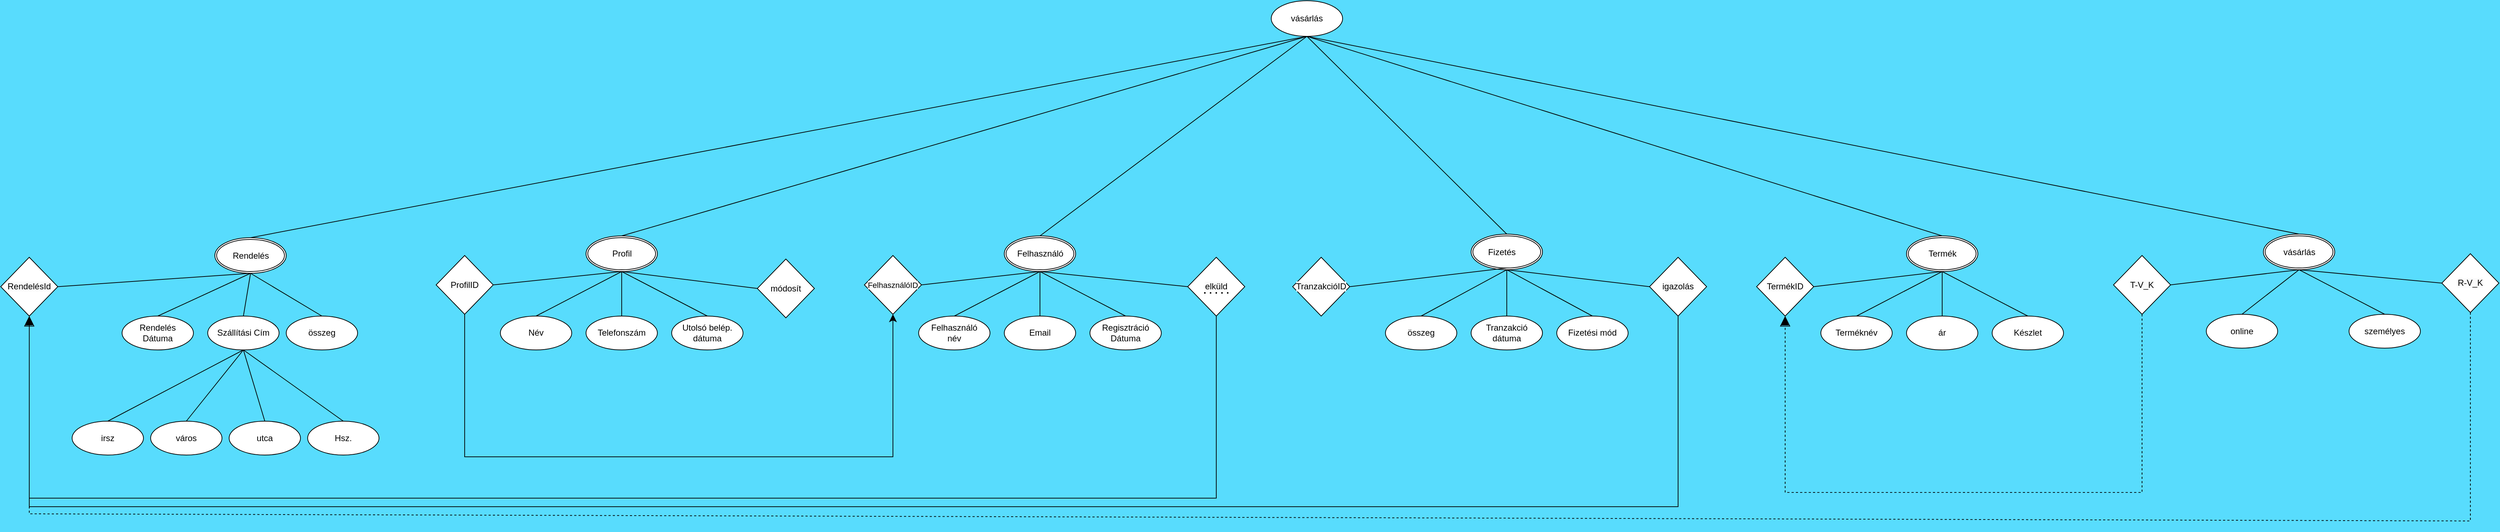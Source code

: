 <mxfile version="22.1.11" type="device">
  <diagram name="1 oldal" id="pgkRkJxASulF3byJW5MB">
    <mxGraphModel dx="3827" dy="1640" grid="1" gridSize="10" guides="1" tooltips="1" connect="1" arrows="1" fold="1" page="1" pageScale="1" pageWidth="827" pageHeight="1169" background="#58dcfd" math="0" shadow="0">
      <root>
        <mxCell id="0" />
        <mxCell id="1" parent="0" />
        <mxCell id="olo7srcj-zzZvN0HR29w-1" value="vásárlás" style="ellipse;whiteSpace=wrap;html=1;" parent="1" vertex="1">
          <mxGeometry x="990" y="170" width="100" height="50" as="geometry" />
        </mxCell>
        <mxCell id="olo7srcj-zzZvN0HR29w-6" value="" style="ellipse;whiteSpace=wrap;html=1;" parent="1" vertex="1">
          <mxGeometry x="2380" y="497.5" width="100" height="50" as="geometry" />
        </mxCell>
        <mxCell id="olo7srcj-zzZvN0HR29w-7" value="vásárlás" style="ellipse;whiteSpace=wrap;html=1;" parent="1" vertex="1">
          <mxGeometry x="2382.5" y="500" width="95" height="45" as="geometry" />
        </mxCell>
        <mxCell id="olo7srcj-zzZvN0HR29w-14" value="" style="endArrow=none;html=1;rounded=0;entryX=0.5;entryY=1;entryDx=0;entryDy=0;exitX=0.5;exitY=0;exitDx=0;exitDy=0;" parent="1" source="olo7srcj-zzZvN0HR29w-2" target="olo7srcj-zzZvN0HR29w-1" edge="1">
          <mxGeometry width="50" height="50" relative="1" as="geometry">
            <mxPoint x="-410" y="490" as="sourcePoint" />
            <mxPoint x="80" y="420" as="targetPoint" />
          </mxGeometry>
        </mxCell>
        <mxCell id="olo7srcj-zzZvN0HR29w-15" value="" style="group" parent="1" vertex="1" connectable="0">
          <mxGeometry x="-490" y="502.5" width="100" height="50" as="geometry" />
        </mxCell>
        <mxCell id="olo7srcj-zzZvN0HR29w-2" value="" style="ellipse;whiteSpace=wrap;html=1;" parent="olo7srcj-zzZvN0HR29w-15" vertex="1">
          <mxGeometry width="100" height="50" as="geometry" />
        </mxCell>
        <mxCell id="olo7srcj-zzZvN0HR29w-3" value="Rendelés" style="ellipse;whiteSpace=wrap;html=1;" parent="olo7srcj-zzZvN0HR29w-15" vertex="1">
          <mxGeometry x="2.5" y="2.5" width="95" height="45" as="geometry" />
        </mxCell>
        <mxCell id="olo7srcj-zzZvN0HR29w-16" value="" style="group" parent="1" vertex="1" connectable="0">
          <mxGeometry x="616" y="500" width="100" height="50" as="geometry" />
        </mxCell>
        <mxCell id="olo7srcj-zzZvN0HR29w-4" value="" style="ellipse;whiteSpace=wrap;html=1;" parent="olo7srcj-zzZvN0HR29w-16" vertex="1">
          <mxGeometry width="100" height="50" as="geometry" />
        </mxCell>
        <mxCell id="olo7srcj-zzZvN0HR29w-5" value="Felhasználó" style="ellipse;whiteSpace=wrap;html=1;" parent="olo7srcj-zzZvN0HR29w-16" vertex="1">
          <mxGeometry x="2.5" y="2.5" width="95" height="45" as="geometry" />
        </mxCell>
        <mxCell id="olo7srcj-zzZvN0HR29w-17" value="" style="group" parent="1" vertex="1" connectable="0">
          <mxGeometry x="30" y="500" width="100" height="50" as="geometry" />
        </mxCell>
        <mxCell id="olo7srcj-zzZvN0HR29w-8" value="" style="ellipse;whiteSpace=wrap;html=1;" parent="olo7srcj-zzZvN0HR29w-17" vertex="1">
          <mxGeometry width="100" height="50" as="geometry" />
        </mxCell>
        <mxCell id="olo7srcj-zzZvN0HR29w-9" value="Profil" style="ellipse;whiteSpace=wrap;html=1;" parent="olo7srcj-zzZvN0HR29w-17" vertex="1">
          <mxGeometry x="2.5" y="2.5" width="95" height="45" as="geometry" />
        </mxCell>
        <mxCell id="olo7srcj-zzZvN0HR29w-18" value="" style="group" parent="1" vertex="1" connectable="0">
          <mxGeometry x="1270" y="497.5" width="100" height="50" as="geometry" />
        </mxCell>
        <mxCell id="olo7srcj-zzZvN0HR29w-10" value="" style="ellipse;whiteSpace=wrap;html=1;" parent="olo7srcj-zzZvN0HR29w-18" vertex="1">
          <mxGeometry width="100" height="50" as="geometry" />
        </mxCell>
        <mxCell id="olo7srcj-zzZvN0HR29w-11" value="Fizetés&lt;span style=&quot;white-space: pre;&quot;&gt;&#x9;&lt;/span&gt;" style="ellipse;whiteSpace=wrap;html=1;" parent="olo7srcj-zzZvN0HR29w-18" vertex="1">
          <mxGeometry x="2.5" y="2.5" width="95" height="45" as="geometry" />
        </mxCell>
        <mxCell id="olo7srcj-zzZvN0HR29w-19" value="" style="group" parent="1" vertex="1" connectable="0">
          <mxGeometry x="1880" y="500" width="100" height="50" as="geometry" />
        </mxCell>
        <mxCell id="olo7srcj-zzZvN0HR29w-12" value="" style="ellipse;whiteSpace=wrap;html=1;" parent="olo7srcj-zzZvN0HR29w-19" vertex="1">
          <mxGeometry width="100" height="50" as="geometry" />
        </mxCell>
        <mxCell id="olo7srcj-zzZvN0HR29w-13" value="Termék" style="ellipse;whiteSpace=wrap;html=1;" parent="olo7srcj-zzZvN0HR29w-19" vertex="1">
          <mxGeometry x="2.5" y="2.5" width="95" height="45" as="geometry" />
        </mxCell>
        <mxCell id="olo7srcj-zzZvN0HR29w-21" value="&lt;br&gt;&lt;span style=&quot;color: rgb(0, 0, 0); font-family: Helvetica; font-size: 12px; font-style: normal; font-variant-ligatures: normal; font-variant-caps: normal; font-weight: 400; letter-spacing: normal; orphans: 2; text-align: center; text-indent: 0px; text-transform: none; widows: 2; word-spacing: 0px; -webkit-text-stroke-width: 0px; background-color: rgb(251, 251, 251); text-decoration-thickness: initial; text-decoration-style: initial; text-decoration-color: initial; float: none; display: inline !important;&quot;&gt;RendelésId&lt;br&gt;&lt;br&gt;&lt;/span&gt;" style="rhombus;whiteSpace=wrap;html=1;" parent="1" vertex="1">
          <mxGeometry x="-790" y="530" width="80" height="82.5" as="geometry" />
        </mxCell>
        <mxCell id="olo7srcj-zzZvN0HR29w-28" value="Felhasználó&lt;br&gt;név" style="ellipse;whiteSpace=wrap;html=1;" parent="1" vertex="1">
          <mxGeometry x="496" y="612.5" width="100" height="47.5" as="geometry" />
        </mxCell>
        <mxCell id="olo7srcj-zzZvN0HR29w-29" value="Rendelés&lt;br&gt;Dátuma" style="ellipse;whiteSpace=wrap;html=1;" parent="1" vertex="1">
          <mxGeometry x="-620" y="612.5" width="100" height="47.5" as="geometry" />
        </mxCell>
        <mxCell id="olo7srcj-zzZvN0HR29w-30" value="összeg" style="ellipse;whiteSpace=wrap;html=1;" parent="1" vertex="1">
          <mxGeometry x="-390" y="612.5" width="100" height="47.5" as="geometry" />
        </mxCell>
        <mxCell id="olo7srcj-zzZvN0HR29w-31" value="Szállítási Cím" style="ellipse;whiteSpace=wrap;html=1;" parent="1" vertex="1">
          <mxGeometry x="-500" y="612.5" width="100" height="47.5" as="geometry" />
        </mxCell>
        <mxCell id="olo7srcj-zzZvN0HR29w-35" value="" style="endArrow=none;html=1;rounded=0;exitX=0.5;exitY=0;exitDx=0;exitDy=0;entryX=0.5;entryY=1;entryDx=0;entryDy=0;" parent="1" source="olo7srcj-zzZvN0HR29w-29" target="olo7srcj-zzZvN0HR29w-2" edge="1">
          <mxGeometry width="50" height="50" relative="1" as="geometry">
            <mxPoint x="-240" y="610" as="sourcePoint" />
            <mxPoint x="-460" y="560" as="targetPoint" />
          </mxGeometry>
        </mxCell>
        <mxCell id="olo7srcj-zzZvN0HR29w-36" value="" style="endArrow=none;html=1;rounded=0;exitX=0.5;exitY=0;exitDx=0;exitDy=0;entryX=0.5;entryY=1;entryDx=0;entryDy=0;" parent="1" source="olo7srcj-zzZvN0HR29w-31" target="olo7srcj-zzZvN0HR29w-2" edge="1">
          <mxGeometry width="50" height="50" relative="1" as="geometry">
            <mxPoint x="-240" y="610" as="sourcePoint" />
            <mxPoint x="-460" y="560" as="targetPoint" />
          </mxGeometry>
        </mxCell>
        <mxCell id="olo7srcj-zzZvN0HR29w-37" value="" style="endArrow=none;html=1;rounded=0;exitX=0.5;exitY=0;exitDx=0;exitDy=0;entryX=0.5;entryY=1;entryDx=0;entryDy=0;" parent="1" source="olo7srcj-zzZvN0HR29w-30" target="olo7srcj-zzZvN0HR29w-2" edge="1">
          <mxGeometry width="50" height="50" relative="1" as="geometry">
            <mxPoint x="-240" y="610" as="sourcePoint" />
            <mxPoint x="-190" y="560" as="targetPoint" />
          </mxGeometry>
        </mxCell>
        <mxCell id="olo7srcj-zzZvN0HR29w-38" value="&lt;font style=&quot;font-size: 11px;&quot;&gt;&lt;br&gt;&lt;/font&gt;&lt;span style=&quot;color: rgb(0, 0, 0); font-family: Helvetica; font-style: normal; font-variant-ligatures: normal; font-variant-caps: normal; font-weight: 400; letter-spacing: normal; orphans: 2; text-align: center; text-indent: 0px; text-transform: none; widows: 2; word-spacing: 0px; -webkit-text-stroke-width: 0px; background-color: rgb(251, 251, 251); text-decoration-thickness: initial; text-decoration-style: initial; text-decoration-color: initial; float: none; display: inline !important; font-size: 11px;&quot;&gt;&lt;font style=&quot;font-size: 11px;&quot;&gt;FelhasználóID&lt;br&gt;&lt;/font&gt;&lt;br&gt;&lt;/span&gt;" style="rhombus;whiteSpace=wrap;html=1;" parent="1" vertex="1">
          <mxGeometry x="420" y="527.5" width="80" height="82.5" as="geometry" />
        </mxCell>
        <mxCell id="olo7srcj-zzZvN0HR29w-42" value="Email" style="ellipse;whiteSpace=wrap;html=1;" parent="1" vertex="1">
          <mxGeometry x="616" y="612.5" width="100" height="47.5" as="geometry" />
        </mxCell>
        <mxCell id="olo7srcj-zzZvN0HR29w-43" value="Regisztráció&lt;br&gt;Dátuma" style="ellipse;whiteSpace=wrap;html=1;" parent="1" vertex="1">
          <mxGeometry x="736" y="612.5" width="100" height="47.5" as="geometry" />
        </mxCell>
        <mxCell id="olo7srcj-zzZvN0HR29w-44" value="Név" style="ellipse;whiteSpace=wrap;html=1;" parent="1" vertex="1">
          <mxGeometry x="-90" y="612.5" width="100" height="47.5" as="geometry" />
        </mxCell>
        <mxCell id="olo7srcj-zzZvN0HR29w-45" value="&lt;span style=&quot;color: rgb(0, 0, 0); font-family: Helvetica; font-size: 12px; font-style: normal; font-variant-ligatures: normal; font-variant-caps: normal; font-weight: 400; letter-spacing: normal; orphans: 2; text-align: center; text-indent: 0px; text-transform: none; widows: 2; word-spacing: 0px; -webkit-text-stroke-width: 0px; background-color: rgb(251, 251, 251); text-decoration-thickness: initial; text-decoration-style: initial; text-decoration-color: initial; float: none; display: inline !important;&quot;&gt;ProfilID&lt;br&gt;&lt;/span&gt;" style="rhombus;whiteSpace=wrap;html=1;" parent="1" vertex="1">
          <mxGeometry x="-180" y="527.5" width="80" height="82.5" as="geometry" />
        </mxCell>
        <mxCell id="olo7srcj-zzZvN0HR29w-46" value="Utolsó belép.&lt;br&gt;dátuma" style="ellipse;whiteSpace=wrap;html=1;" parent="1" vertex="1">
          <mxGeometry x="150" y="612.5" width="100" height="47.5" as="geometry" />
        </mxCell>
        <mxCell id="olo7srcj-zzZvN0HR29w-47" value="Telefonszám" style="ellipse;whiteSpace=wrap;html=1;" parent="1" vertex="1">
          <mxGeometry x="30" y="612.5" width="100" height="47.5" as="geometry" />
        </mxCell>
        <mxCell id="olo7srcj-zzZvN0HR29w-48" value="&lt;span style=&quot;color: rgb(0, 0, 0); font-family: Helvetica; font-size: 12px; font-style: normal; font-variant-ligatures: normal; font-variant-caps: normal; font-weight: 400; letter-spacing: normal; orphans: 2; text-align: center; text-indent: 0px; text-transform: none; widows: 2; word-spacing: 0px; -webkit-text-stroke-width: 0px; background-color: rgb(251, 251, 251); text-decoration-thickness: initial; text-decoration-style: initial; text-decoration-color: initial; float: none; display: inline !important;&quot;&gt;TranzakcióID&lt;br&gt;&lt;/span&gt;" style="rhombus;whiteSpace=wrap;html=1;" parent="1" vertex="1">
          <mxGeometry x="1020" y="530" width="80" height="82.5" as="geometry" />
        </mxCell>
        <mxCell id="olo7srcj-zzZvN0HR29w-49" value="&lt;span style=&quot;color: rgb(0, 0, 0); font-family: Helvetica; font-size: 12px; font-style: normal; font-variant-ligatures: normal; font-variant-caps: normal; font-weight: 400; letter-spacing: normal; orphans: 2; text-align: center; text-indent: 0px; text-transform: none; widows: 2; word-spacing: 0px; -webkit-text-stroke-width: 0px; background-color: rgb(251, 251, 251); text-decoration-thickness: initial; text-decoration-style: initial; text-decoration-color: initial; float: none; display: inline !important;&quot;&gt;TermékID&lt;br&gt;&lt;/span&gt;" style="rhombus;whiteSpace=wrap;html=1;" parent="1" vertex="1">
          <mxGeometry x="1670" y="530" width="80" height="82.5" as="geometry" />
        </mxCell>
        <mxCell id="olo7srcj-zzZvN0HR29w-50" value="&lt;span style=&quot;color: rgb(0, 0, 0); font-family: Helvetica; font-size: 12px; font-style: normal; font-variant-ligatures: normal; font-variant-caps: normal; font-weight: 400; letter-spacing: normal; orphans: 2; text-align: center; text-indent: 0px; text-transform: none; widows: 2; word-spacing: 0px; -webkit-text-stroke-width: 0px; background-color: rgb(251, 251, 251); text-decoration-thickness: initial; text-decoration-style: initial; text-decoration-color: initial; float: none; display: inline !important;&quot;&gt;T-V_K&lt;br&gt;&lt;/span&gt;" style="rhombus;whiteSpace=wrap;html=1;" parent="1" vertex="1">
          <mxGeometry x="2170" y="527.5" width="80" height="82.5" as="geometry" />
        </mxCell>
        <mxCell id="olo7srcj-zzZvN0HR29w-51" value="összeg" style="ellipse;whiteSpace=wrap;html=1;" parent="1" vertex="1">
          <mxGeometry x="1150" y="612.5" width="100" height="47.5" as="geometry" />
        </mxCell>
        <mxCell id="olo7srcj-zzZvN0HR29w-52" value="Fizetési mód" style="ellipse;whiteSpace=wrap;html=1;" parent="1" vertex="1">
          <mxGeometry x="1390" y="612.5" width="100" height="47.5" as="geometry" />
        </mxCell>
        <mxCell id="olo7srcj-zzZvN0HR29w-53" value="Tranzakció&lt;br&gt;dátuma" style="ellipse;whiteSpace=wrap;html=1;" parent="1" vertex="1">
          <mxGeometry x="1270" y="612.5" width="100" height="47.5" as="geometry" />
        </mxCell>
        <mxCell id="olo7srcj-zzZvN0HR29w-54" value="Terméknév" style="ellipse;whiteSpace=wrap;html=1;" parent="1" vertex="1">
          <mxGeometry x="1760" y="612.5" width="100" height="47.5" as="geometry" />
        </mxCell>
        <mxCell id="olo7srcj-zzZvN0HR29w-55" value="Készlet" style="ellipse;whiteSpace=wrap;html=1;" parent="1" vertex="1">
          <mxGeometry x="2000" y="612.5" width="100" height="47.5" as="geometry" />
        </mxCell>
        <mxCell id="olo7srcj-zzZvN0HR29w-56" value="ár" style="ellipse;whiteSpace=wrap;html=1;" parent="1" vertex="1">
          <mxGeometry x="1880" y="612.5" width="100" height="47.5" as="geometry" />
        </mxCell>
        <mxCell id="olo7srcj-zzZvN0HR29w-58" value="személyes" style="ellipse;whiteSpace=wrap;html=1;" parent="1" vertex="1">
          <mxGeometry x="2500" y="610" width="100" height="47.5" as="geometry" />
        </mxCell>
        <mxCell id="olo7srcj-zzZvN0HR29w-59" value="online" style="ellipse;whiteSpace=wrap;html=1;" parent="1" vertex="1">
          <mxGeometry x="2300" y="610" width="100" height="47.5" as="geometry" />
        </mxCell>
        <mxCell id="olo7srcj-zzZvN0HR29w-60" value="irsz" style="ellipse;whiteSpace=wrap;html=1;" parent="1" vertex="1">
          <mxGeometry x="-690" y="760" width="100" height="47.5" as="geometry" />
        </mxCell>
        <mxCell id="olo7srcj-zzZvN0HR29w-61" value="város" style="ellipse;whiteSpace=wrap;html=1;" parent="1" vertex="1">
          <mxGeometry x="-580" y="760" width="100" height="47.5" as="geometry" />
        </mxCell>
        <mxCell id="olo7srcj-zzZvN0HR29w-62" value="utca" style="ellipse;whiteSpace=wrap;html=1;" parent="1" vertex="1">
          <mxGeometry x="-470" y="760" width="100" height="47.5" as="geometry" />
        </mxCell>
        <mxCell id="olo7srcj-zzZvN0HR29w-64" value="" style="endArrow=none;html=1;rounded=0;exitX=0.5;exitY=0;exitDx=0;exitDy=0;entryX=0.5;entryY=1;entryDx=0;entryDy=0;" parent="1" source="olo7srcj-zzZvN0HR29w-60" target="olo7srcj-zzZvN0HR29w-31" edge="1">
          <mxGeometry width="50" height="50" relative="1" as="geometry">
            <mxPoint x="-410" y="660" as="sourcePoint" />
            <mxPoint x="-360" y="610" as="targetPoint" />
          </mxGeometry>
        </mxCell>
        <mxCell id="olo7srcj-zzZvN0HR29w-65" value="" style="endArrow=none;html=1;rounded=0;exitX=0.5;exitY=0;exitDx=0;exitDy=0;entryX=0.5;entryY=1;entryDx=0;entryDy=0;" parent="1" source="olo7srcj-zzZvN0HR29w-61" target="olo7srcj-zzZvN0HR29w-31" edge="1">
          <mxGeometry width="50" height="50" relative="1" as="geometry">
            <mxPoint x="-550" y="770" as="sourcePoint" />
            <mxPoint x="-440" y="670" as="targetPoint" />
          </mxGeometry>
        </mxCell>
        <mxCell id="olo7srcj-zzZvN0HR29w-66" value="" style="endArrow=none;html=1;rounded=0;exitX=0.5;exitY=0;exitDx=0;exitDy=0;entryX=0.5;entryY=1;entryDx=0;entryDy=0;" parent="1" source="olo7srcj-zzZvN0HR29w-62" target="olo7srcj-zzZvN0HR29w-31" edge="1">
          <mxGeometry width="50" height="50" relative="1" as="geometry">
            <mxPoint x="-540" y="780" as="sourcePoint" />
            <mxPoint x="-430" y="680" as="targetPoint" />
          </mxGeometry>
        </mxCell>
        <mxCell id="olo7srcj-zzZvN0HR29w-67" value="Hsz." style="ellipse;whiteSpace=wrap;html=1;" parent="1" vertex="1">
          <mxGeometry x="-360" y="760" width="100" height="47.5" as="geometry" />
        </mxCell>
        <mxCell id="olo7srcj-zzZvN0HR29w-68" value="" style="endArrow=none;html=1;rounded=0;exitX=0.5;exitY=0;exitDx=0;exitDy=0;entryX=0.5;entryY=1;entryDx=0;entryDy=0;" parent="1" source="olo7srcj-zzZvN0HR29w-67" target="olo7srcj-zzZvN0HR29w-31" edge="1">
          <mxGeometry width="50" height="50" relative="1" as="geometry">
            <mxPoint x="-390" y="770" as="sourcePoint" />
            <mxPoint x="-440" y="670" as="targetPoint" />
          </mxGeometry>
        </mxCell>
        <mxCell id="olo7srcj-zzZvN0HR29w-71" value="&lt;span style=&quot;color: rgb(0, 0, 0); font-family: Helvetica; font-style: normal; font-variant-ligatures: normal; font-variant-caps: normal; font-weight: 400; letter-spacing: normal; orphans: 2; text-align: center; text-indent: 0px; text-transform: none; widows: 2; word-spacing: 0px; -webkit-text-stroke-width: 0px; background-color: rgb(251, 251, 251); text-decoration-thickness: initial; text-decoration-style: initial; text-decoration-color: initial; float: none; display: inline !important;&quot;&gt;&lt;font style=&quot;font-size: 12px;&quot;&gt;elküld&lt;/font&gt;&lt;br&gt;&lt;/span&gt;" style="rhombus;whiteSpace=wrap;html=1;" parent="1" vertex="1">
          <mxGeometry x="873" y="530" width="80" height="82.5" as="geometry" />
        </mxCell>
        <mxCell id="olo7srcj-zzZvN0HR29w-72" value="" style="endArrow=none;dashed=1;html=1;dashPattern=1 3;strokeWidth=2;rounded=0;" parent="1" edge="1">
          <mxGeometry width="50" height="50" relative="1" as="geometry">
            <mxPoint x="896" y="580" as="sourcePoint" />
            <mxPoint x="936" y="580" as="targetPoint" />
          </mxGeometry>
        </mxCell>
        <mxCell id="olo7srcj-zzZvN0HR29w-81" value="&lt;span style=&quot;color: rgb(0, 0, 0); font-family: Helvetica; font-size: 12px; font-style: normal; font-variant-ligatures: normal; font-variant-caps: normal; font-weight: 400; letter-spacing: normal; orphans: 2; text-align: center; text-indent: 0px; text-transform: none; widows: 2; word-spacing: 0px; -webkit-text-stroke-width: 0px; background-color: rgb(251, 251, 251); text-decoration-thickness: initial; text-decoration-style: initial; text-decoration-color: initial; float: none; display: inline !important;&quot;&gt;módosít&lt;br&gt;&lt;/span&gt;" style="rhombus;whiteSpace=wrap;html=1;" parent="1" vertex="1">
          <mxGeometry x="270" y="532.5" width="80" height="82.5" as="geometry" />
        </mxCell>
        <mxCell id="olo7srcj-zzZvN0HR29w-82" value="&lt;span style=&quot;color: rgb(0, 0, 0); font-family: Helvetica; font-size: 12px; font-style: normal; font-variant-ligatures: normal; font-variant-caps: normal; font-weight: 400; letter-spacing: normal; orphans: 2; text-align: center; text-indent: 0px; text-transform: none; widows: 2; word-spacing: 0px; -webkit-text-stroke-width: 0px; background-color: rgb(251, 251, 251); text-decoration-thickness: initial; text-decoration-style: initial; text-decoration-color: initial; float: none; display: inline !important;&quot;&gt;igazolás&lt;br&gt;&lt;/span&gt;" style="rhombus;whiteSpace=wrap;html=1;" parent="1" vertex="1">
          <mxGeometry x="1520" y="530" width="80" height="82.5" as="geometry" />
        </mxCell>
        <mxCell id="olo7srcj-zzZvN0HR29w-90" value="&lt;span style=&quot;color: rgb(0, 0, 0); font-family: Helvetica; font-size: 12px; font-style: normal; font-variant-ligatures: normal; font-variant-caps: normal; font-weight: 400; letter-spacing: normal; orphans: 2; text-align: center; text-indent: 0px; text-transform: none; widows: 2; word-spacing: 0px; -webkit-text-stroke-width: 0px; background-color: rgb(251, 251, 251); text-decoration-thickness: initial; text-decoration-style: initial; text-decoration-color: initial; float: none; display: inline !important;&quot;&gt;R-V_K&lt;br&gt;&lt;/span&gt;" style="rhombus;whiteSpace=wrap;html=1;" parent="1" vertex="1">
          <mxGeometry x="2630" y="525" width="80" height="82.5" as="geometry" />
        </mxCell>
        <mxCell id="91hIzFVoFFnTv9ieOb-T-2" value="" style="endArrow=block;dashed=1;endFill=0;endSize=12;html=1;rounded=0;entryX=0.5;entryY=1;entryDx=0;entryDy=0;exitX=0.5;exitY=1;exitDx=0;exitDy=0;" parent="1" source="olo7srcj-zzZvN0HR29w-90" target="olo7srcj-zzZvN0HR29w-21" edge="1">
          <mxGeometry width="160" relative="1" as="geometry">
            <mxPoint x="1570" y="623" as="sourcePoint" />
            <mxPoint x="-740" y="623" as="targetPoint" />
            <Array as="points">
              <mxPoint x="2670" y="900" />
              <mxPoint x="-750" y="890" />
            </Array>
          </mxGeometry>
        </mxCell>
        <mxCell id="91hIzFVoFFnTv9ieOb-T-3" value="" style="endArrow=block;dashed=1;endFill=0;endSize=12;html=1;rounded=0;exitX=0.5;exitY=1;exitDx=0;exitDy=0;entryX=0.5;entryY=1;entryDx=0;entryDy=0;" parent="1" source="olo7srcj-zzZvN0HR29w-50" target="olo7srcj-zzZvN0HR29w-49" edge="1">
          <mxGeometry width="160" relative="1" as="geometry">
            <mxPoint x="923" y="623" as="sourcePoint" />
            <mxPoint x="770" y="700" as="targetPoint" />
            <Array as="points">
              <mxPoint x="2210" y="860" />
              <mxPoint x="1710" y="860" />
            </Array>
          </mxGeometry>
        </mxCell>
        <mxCell id="91hIzFVoFFnTv9ieOb-T-8" value="" style="endArrow=none;html=1;rounded=0;exitX=1;exitY=0.5;exitDx=0;exitDy=0;entryX=0.5;entryY=1;entryDx=0;entryDy=0;" parent="1" source="olo7srcj-zzZvN0HR29w-21" target="olo7srcj-zzZvN0HR29w-2" edge="1">
          <mxGeometry width="50" height="50" relative="1" as="geometry">
            <mxPoint x="-560" y="623" as="sourcePoint" />
            <mxPoint x="-450" y="560" as="targetPoint" />
          </mxGeometry>
        </mxCell>
        <mxCell id="91hIzFVoFFnTv9ieOb-T-9" value="" style="endArrow=none;html=1;rounded=0;exitX=1;exitY=0.5;exitDx=0;exitDy=0;entryX=0.5;entryY=1;entryDx=0;entryDy=0;" parent="1" source="olo7srcj-zzZvN0HR29w-45" target="olo7srcj-zzZvN0HR29w-8" edge="1">
          <mxGeometry width="50" height="50" relative="1" as="geometry">
            <mxPoint x="-700" y="581" as="sourcePoint" />
            <mxPoint x="-430" y="563" as="targetPoint" />
          </mxGeometry>
        </mxCell>
        <mxCell id="91hIzFVoFFnTv9ieOb-T-10" value="" style="endArrow=none;html=1;rounded=0;exitX=0.5;exitY=0;exitDx=0;exitDy=0;entryX=0.5;entryY=1;entryDx=0;entryDy=0;" parent="1" source="olo7srcj-zzZvN0HR29w-44" target="olo7srcj-zzZvN0HR29w-8" edge="1">
          <mxGeometry width="50" height="50" relative="1" as="geometry">
            <mxPoint x="-90" y="579" as="sourcePoint" />
            <mxPoint x="90" y="560" as="targetPoint" />
          </mxGeometry>
        </mxCell>
        <mxCell id="91hIzFVoFFnTv9ieOb-T-11" value="" style="endArrow=none;html=1;rounded=0;exitX=0.5;exitY=0;exitDx=0;exitDy=0;entryX=0.5;entryY=1;entryDx=0;entryDy=0;" parent="1" source="olo7srcj-zzZvN0HR29w-47" target="olo7srcj-zzZvN0HR29w-8" edge="1">
          <mxGeometry width="50" height="50" relative="1" as="geometry">
            <mxPoint x="-30" y="623" as="sourcePoint" />
            <mxPoint x="90" y="560" as="targetPoint" />
          </mxGeometry>
        </mxCell>
        <mxCell id="91hIzFVoFFnTv9ieOb-T-12" value="" style="endArrow=none;html=1;rounded=0;exitX=0.5;exitY=0;exitDx=0;exitDy=0;entryX=0.5;entryY=1;entryDx=0;entryDy=0;" parent="1" source="olo7srcj-zzZvN0HR29w-46" target="olo7srcj-zzZvN0HR29w-8" edge="1">
          <mxGeometry width="50" height="50" relative="1" as="geometry">
            <mxPoint x="90" y="623" as="sourcePoint" />
            <mxPoint x="90" y="560" as="targetPoint" />
          </mxGeometry>
        </mxCell>
        <mxCell id="91hIzFVoFFnTv9ieOb-T-13" value="" style="endArrow=none;html=1;rounded=0;exitX=0;exitY=0.5;exitDx=0;exitDy=0;entryX=0.5;entryY=1;entryDx=0;entryDy=0;" parent="1" source="olo7srcj-zzZvN0HR29w-81" target="olo7srcj-zzZvN0HR29w-8" edge="1">
          <mxGeometry width="50" height="50" relative="1" as="geometry">
            <mxPoint x="210" y="623" as="sourcePoint" />
            <mxPoint x="90" y="560" as="targetPoint" />
          </mxGeometry>
        </mxCell>
        <mxCell id="91hIzFVoFFnTv9ieOb-T-14" value="" style="endArrow=none;html=1;rounded=0;exitX=1;exitY=0.5;exitDx=0;exitDy=0;entryX=0.5;entryY=1;entryDx=0;entryDy=0;" parent="1" source="olo7srcj-zzZvN0HR29w-38" target="olo7srcj-zzZvN0HR29w-4" edge="1">
          <mxGeometry width="50" height="50" relative="1" as="geometry">
            <mxPoint x="220" y="633" as="sourcePoint" />
            <mxPoint x="100" y="570" as="targetPoint" />
          </mxGeometry>
        </mxCell>
        <mxCell id="91hIzFVoFFnTv9ieOb-T-15" value="" style="endArrow=none;html=1;rounded=0;exitX=0.5;exitY=0;exitDx=0;exitDy=0;entryX=0.5;entryY=1;entryDx=0;entryDy=0;" parent="1" source="olo7srcj-zzZvN0HR29w-28" target="olo7srcj-zzZvN0HR29w-4" edge="1">
          <mxGeometry width="50" height="50" relative="1" as="geometry">
            <mxPoint x="510" y="579" as="sourcePoint" />
            <mxPoint x="676" y="560" as="targetPoint" />
          </mxGeometry>
        </mxCell>
        <mxCell id="91hIzFVoFFnTv9ieOb-T-16" value="" style="endArrow=none;html=1;rounded=0;exitX=0.5;exitY=0;exitDx=0;exitDy=0;entryX=0.5;entryY=1;entryDx=0;entryDy=0;" parent="1" source="olo7srcj-zzZvN0HR29w-42" target="olo7srcj-zzZvN0HR29w-4" edge="1">
          <mxGeometry width="50" height="50" relative="1" as="geometry">
            <mxPoint x="556" y="623" as="sourcePoint" />
            <mxPoint x="676" y="560" as="targetPoint" />
          </mxGeometry>
        </mxCell>
        <mxCell id="91hIzFVoFFnTv9ieOb-T-17" value="" style="endArrow=none;html=1;rounded=0;entryX=0.5;entryY=1;entryDx=0;entryDy=0;exitX=0.5;exitY=0;exitDx=0;exitDy=0;" parent="1" source="olo7srcj-zzZvN0HR29w-43" target="olo7srcj-zzZvN0HR29w-4" edge="1">
          <mxGeometry width="50" height="50" relative="1" as="geometry">
            <mxPoint x="780" y="600" as="sourcePoint" />
            <mxPoint x="676" y="560" as="targetPoint" />
          </mxGeometry>
        </mxCell>
        <mxCell id="91hIzFVoFFnTv9ieOb-T-19" value="" style="endArrow=none;html=1;rounded=0;entryX=0.5;entryY=1;entryDx=0;entryDy=0;exitX=0;exitY=0.5;exitDx=0;exitDy=0;" parent="1" source="olo7srcj-zzZvN0HR29w-71" target="olo7srcj-zzZvN0HR29w-4" edge="1">
          <mxGeometry width="50" height="50" relative="1" as="geometry">
            <mxPoint x="796" y="623" as="sourcePoint" />
            <mxPoint x="676" y="560" as="targetPoint" />
          </mxGeometry>
        </mxCell>
        <mxCell id="91hIzFVoFFnTv9ieOb-T-20" value="" style="endArrow=none;html=1;rounded=0;entryX=0.5;entryY=1;entryDx=0;entryDy=0;exitX=0;exitY=0.5;exitDx=0;exitDy=0;" parent="1" source="olo7srcj-zzZvN0HR29w-82" target="olo7srcj-zzZvN0HR29w-10" edge="1">
          <mxGeometry width="50" height="50" relative="1" as="geometry">
            <mxPoint x="1520" y="568.5" as="sourcePoint" />
            <mxPoint x="1313" y="547.5" as="targetPoint" />
          </mxGeometry>
        </mxCell>
        <mxCell id="91hIzFVoFFnTv9ieOb-T-21" value="" style="endArrow=none;html=1;rounded=0;entryX=0.5;entryY=1;entryDx=0;entryDy=0;exitX=0.5;exitY=0;exitDx=0;exitDy=0;" parent="1" source="olo7srcj-zzZvN0HR29w-52" target="olo7srcj-zzZvN0HR29w-10" edge="1">
          <mxGeometry width="50" height="50" relative="1" as="geometry">
            <mxPoint x="1530" y="581" as="sourcePoint" />
            <mxPoint x="1330" y="558" as="targetPoint" />
          </mxGeometry>
        </mxCell>
        <mxCell id="91hIzFVoFFnTv9ieOb-T-22" value="" style="endArrow=none;html=1;rounded=0;entryX=0.5;entryY=1;entryDx=0;entryDy=0;exitX=0.5;exitY=0;exitDx=0;exitDy=0;" parent="1" source="olo7srcj-zzZvN0HR29w-53" target="olo7srcj-zzZvN0HR29w-10" edge="1">
          <mxGeometry width="50" height="50" relative="1" as="geometry">
            <mxPoint x="1450" y="623" as="sourcePoint" />
            <mxPoint x="1330" y="558" as="targetPoint" />
          </mxGeometry>
        </mxCell>
        <mxCell id="91hIzFVoFFnTv9ieOb-T-23" value="" style="endArrow=none;html=1;rounded=0;entryX=0.5;entryY=1;entryDx=0;entryDy=0;exitX=0.5;exitY=0;exitDx=0;exitDy=0;" parent="1" source="olo7srcj-zzZvN0HR29w-51" target="olo7srcj-zzZvN0HR29w-10" edge="1">
          <mxGeometry width="50" height="50" relative="1" as="geometry">
            <mxPoint x="1330" y="623" as="sourcePoint" />
            <mxPoint x="1330" y="558" as="targetPoint" />
          </mxGeometry>
        </mxCell>
        <mxCell id="91hIzFVoFFnTv9ieOb-T-24" value="" style="endArrow=none;html=1;rounded=0;entryX=0.5;entryY=1;entryDx=0;entryDy=0;exitX=0.5;exitY=0;exitDx=0;exitDy=0;" parent="1" source="olo7srcj-zzZvN0HR29w-55" target="olo7srcj-zzZvN0HR29w-12" edge="1">
          <mxGeometry width="50" height="50" relative="1" as="geometry">
            <mxPoint x="2150" y="570.5" as="sourcePoint" />
            <mxPoint x="1950" y="547.5" as="targetPoint" />
          </mxGeometry>
        </mxCell>
        <mxCell id="91hIzFVoFFnTv9ieOb-T-25" value="" style="endArrow=none;html=1;rounded=0;entryX=0.5;entryY=1;entryDx=0;entryDy=0;exitX=0.5;exitY=0;exitDx=0;exitDy=0;" parent="1" source="olo7srcj-zzZvN0HR29w-56" target="olo7srcj-zzZvN0HR29w-12" edge="1">
          <mxGeometry width="50" height="50" relative="1" as="geometry">
            <mxPoint x="2060" y="623" as="sourcePoint" />
            <mxPoint x="1960" y="557.5" as="targetPoint" />
          </mxGeometry>
        </mxCell>
        <mxCell id="91hIzFVoFFnTv9ieOb-T-26" value="" style="endArrow=none;html=1;rounded=0;entryX=0.5;entryY=1;entryDx=0;entryDy=0;exitX=0.5;exitY=0;exitDx=0;exitDy=0;" parent="1" source="olo7srcj-zzZvN0HR29w-54" target="olo7srcj-zzZvN0HR29w-12" edge="1">
          <mxGeometry width="50" height="50" relative="1" as="geometry">
            <mxPoint x="1940" y="623" as="sourcePoint" />
            <mxPoint x="1940" y="560" as="targetPoint" />
          </mxGeometry>
        </mxCell>
        <mxCell id="91hIzFVoFFnTv9ieOb-T-27" value="" style="endArrow=none;html=1;rounded=0;entryX=0.5;entryY=1;entryDx=0;entryDy=0;exitX=1;exitY=0.5;exitDx=0;exitDy=0;" parent="1" source="olo7srcj-zzZvN0HR29w-49" target="olo7srcj-zzZvN0HR29w-12" edge="1">
          <mxGeometry width="50" height="50" relative="1" as="geometry">
            <mxPoint x="1820" y="623" as="sourcePoint" />
            <mxPoint x="1940" y="560" as="targetPoint" />
          </mxGeometry>
        </mxCell>
        <mxCell id="91hIzFVoFFnTv9ieOb-T-28" value="" style="endArrow=none;html=1;rounded=0;entryX=0.5;entryY=1;entryDx=0;entryDy=0;exitX=0.5;exitY=0;exitDx=0;exitDy=0;" parent="1" source="olo7srcj-zzZvN0HR29w-58" target="olo7srcj-zzZvN0HR29w-6" edge="1">
          <mxGeometry width="50" height="50" relative="1" as="geometry">
            <mxPoint x="2550" y="607.5" as="sourcePoint" />
            <mxPoint x="2430" y="550" as="targetPoint" />
          </mxGeometry>
        </mxCell>
        <mxCell id="91hIzFVoFFnTv9ieOb-T-29" value="" style="endArrow=none;html=1;rounded=0;exitX=0.5;exitY=0;exitDx=0;exitDy=0;entryX=0.5;entryY=1;entryDx=0;entryDy=0;" parent="1" source="olo7srcj-zzZvN0HR29w-59" target="olo7srcj-zzZvN0HR29w-6" edge="1">
          <mxGeometry width="50" height="50" relative="1" as="geometry">
            <mxPoint x="2560" y="620.5" as="sourcePoint" />
            <mxPoint x="2430" y="547.5" as="targetPoint" />
          </mxGeometry>
        </mxCell>
        <mxCell id="91hIzFVoFFnTv9ieOb-T-30" value="" style="endArrow=none;html=1;rounded=0;exitX=1;exitY=0.5;exitDx=0;exitDy=0;entryX=0.5;entryY=1;entryDx=0;entryDy=0;" parent="1" source="olo7srcj-zzZvN0HR29w-50" target="olo7srcj-zzZvN0HR29w-6" edge="1">
          <mxGeometry width="50" height="50" relative="1" as="geometry">
            <mxPoint x="2360" y="620.5" as="sourcePoint" />
            <mxPoint x="2430" y="568.5" as="targetPoint" />
          </mxGeometry>
        </mxCell>
        <mxCell id="91hIzFVoFFnTv9ieOb-T-31" value="" style="endArrow=none;html=1;rounded=0;entryX=0.5;entryY=1;entryDx=0;entryDy=0;exitX=0;exitY=0.5;exitDx=0;exitDy=0;" parent="1" source="olo7srcj-zzZvN0HR29w-90" target="olo7srcj-zzZvN0HR29w-6" edge="1">
          <mxGeometry width="50" height="50" relative="1" as="geometry">
            <mxPoint x="2560" y="619.5" as="sourcePoint" />
            <mxPoint x="2440" y="557.5" as="targetPoint" />
          </mxGeometry>
        </mxCell>
        <mxCell id="91hIzFVoFFnTv9ieOb-T-32" value="" style="endArrow=none;html=1;rounded=0;exitX=0.5;exitY=0;exitDx=0;exitDy=0;entryX=0.5;entryY=1;entryDx=0;entryDy=0;" parent="1" source="olo7srcj-zzZvN0HR29w-8" target="olo7srcj-zzZvN0HR29w-1" edge="1">
          <mxGeometry width="50" height="50" relative="1" as="geometry">
            <mxPoint x="-430" y="513" as="sourcePoint" />
            <mxPoint x="280" y="270" as="targetPoint" />
          </mxGeometry>
        </mxCell>
        <mxCell id="91hIzFVoFFnTv9ieOb-T-33" value="" style="endArrow=none;html=1;rounded=0;exitX=0.5;exitY=0;exitDx=0;exitDy=0;entryX=0.5;entryY=1;entryDx=0;entryDy=0;" parent="1" source="olo7srcj-zzZvN0HR29w-4" target="olo7srcj-zzZvN0HR29w-1" edge="1">
          <mxGeometry width="50" height="50" relative="1" as="geometry">
            <mxPoint x="90" y="510" as="sourcePoint" />
            <mxPoint x="280" y="260" as="targetPoint" />
          </mxGeometry>
        </mxCell>
        <mxCell id="91hIzFVoFFnTv9ieOb-T-35" value="" style="endArrow=none;html=1;rounded=0;exitX=0.5;exitY=0;exitDx=0;exitDy=0;entryX=0.5;entryY=1;entryDx=0;entryDy=0;" parent="1" source="olo7srcj-zzZvN0HR29w-10" target="olo7srcj-zzZvN0HR29w-1" edge="1">
          <mxGeometry width="50" height="50" relative="1" as="geometry">
            <mxPoint x="676" y="510" as="sourcePoint" />
            <mxPoint x="270" y="250" as="targetPoint" />
          </mxGeometry>
        </mxCell>
        <mxCell id="91hIzFVoFFnTv9ieOb-T-36" value="" style="endArrow=none;html=1;rounded=0;exitX=0.5;exitY=0;exitDx=0;exitDy=0;entryX=0.5;entryY=1;entryDx=0;entryDy=0;" parent="1" source="olo7srcj-zzZvN0HR29w-12" target="olo7srcj-zzZvN0HR29w-1" edge="1">
          <mxGeometry width="50" height="50" relative="1" as="geometry">
            <mxPoint x="1330" y="508" as="sourcePoint" />
            <mxPoint x="490" y="180" as="targetPoint" />
          </mxGeometry>
        </mxCell>
        <mxCell id="91hIzFVoFFnTv9ieOb-T-37" value="" style="endArrow=none;html=1;rounded=0;exitX=0.5;exitY=0;exitDx=0;exitDy=0;entryX=0.5;entryY=1;entryDx=0;entryDy=0;" parent="1" source="olo7srcj-zzZvN0HR29w-6" target="olo7srcj-zzZvN0HR29w-1" edge="1">
          <mxGeometry width="50" height="50" relative="1" as="geometry">
            <mxPoint x="1940" y="510" as="sourcePoint" />
            <mxPoint x="500" y="190" as="targetPoint" />
          </mxGeometry>
        </mxCell>
        <mxCell id="91hIzFVoFFnTv9ieOb-T-38" value="" style="endArrow=none;html=1;rounded=0;entryX=0.5;entryY=1;entryDx=0;entryDy=0;exitX=1;exitY=0.5;exitDx=0;exitDy=0;" parent="1" source="olo7srcj-zzZvN0HR29w-48" target="olo7srcj-zzZvN0HR29w-11" edge="1">
          <mxGeometry width="50" height="50" relative="1" as="geometry">
            <mxPoint x="1210" y="623" as="sourcePoint" />
            <mxPoint x="1330" y="558" as="targetPoint" />
          </mxGeometry>
        </mxCell>
        <mxCell id="14BxVkW8bR7IH32AyDDU-4" value="" style="edgeStyle=segmentEdgeStyle;endArrow=classic;html=1;curved=0;rounded=0;endSize=8;startSize=8;exitX=0.5;exitY=1;exitDx=0;exitDy=0;" edge="1" parent="1" source="olo7srcj-zzZvN0HR29w-45">
          <mxGeometry width="50" height="50" relative="1" as="geometry">
            <mxPoint x="-120" y="612.5" as="sourcePoint" />
            <mxPoint x="460" y="610" as="targetPoint" />
            <Array as="points">
              <mxPoint x="-140" y="810" />
              <mxPoint x="460" y="810" />
            </Array>
          </mxGeometry>
        </mxCell>
        <mxCell id="14BxVkW8bR7IH32AyDDU-8" value="" style="shape=mxgraph.arrows2.wedgeArrow;html=1;bendable=0;startWidth=4.516;fillColor=strokeColor;defaultFillColor=invert;defaultGradientColor=invert;rounded=0;" edge="1" parent="1">
          <mxGeometry width="100" height="100" relative="1" as="geometry">
            <mxPoint x="-750" y="625" as="sourcePoint" />
            <mxPoint x="-750.16" y="615" as="targetPoint" />
          </mxGeometry>
        </mxCell>
        <mxCell id="14BxVkW8bR7IH32AyDDU-9" value="" style="shape=mxgraph.arrows2.wedgeArrow;html=1;bendable=0;startWidth=4.516;fillColor=strokeColor;defaultFillColor=invert;defaultGradientColor=invert;rounded=0;" edge="1" parent="1">
          <mxGeometry width="100" height="100" relative="1" as="geometry">
            <mxPoint x="1709.87" y="625" as="sourcePoint" />
            <mxPoint x="1709.87" y="615" as="targetPoint" />
          </mxGeometry>
        </mxCell>
        <mxCell id="14BxVkW8bR7IH32AyDDU-15" value="" style="edgeStyle=segmentEdgeStyle;endArrow=classic;html=1;curved=0;rounded=0;endSize=8;startSize=8;exitX=0.5;exitY=1;exitDx=0;exitDy=0;" edge="1" parent="1" source="olo7srcj-zzZvN0HR29w-71">
          <mxGeometry width="50" height="50" relative="1" as="geometry">
            <mxPoint x="943" y="630.02" as="sourcePoint" />
            <mxPoint x="-750" y="613" as="targetPoint" />
            <Array as="points">
              <mxPoint x="913" y="868" />
              <mxPoint x="-750" y="868" />
              <mxPoint x="-750" y="771" />
            </Array>
          </mxGeometry>
        </mxCell>
        <mxCell id="14BxVkW8bR7IH32AyDDU-17" value="" style="edgeStyle=segmentEdgeStyle;endArrow=classic;html=1;curved=0;rounded=0;endSize=8;startSize=8;exitX=0.5;exitY=1;exitDx=0;exitDy=0;" edge="1" parent="1">
          <mxGeometry width="50" height="50" relative="1" as="geometry">
            <mxPoint x="1560" y="612.5" as="sourcePoint" />
            <mxPoint x="-750" y="613" as="targetPoint" />
            <Array as="points">
              <mxPoint x="1560" y="880" />
              <mxPoint x="-750" y="880" />
            </Array>
          </mxGeometry>
        </mxCell>
      </root>
    </mxGraphModel>
  </diagram>
</mxfile>
